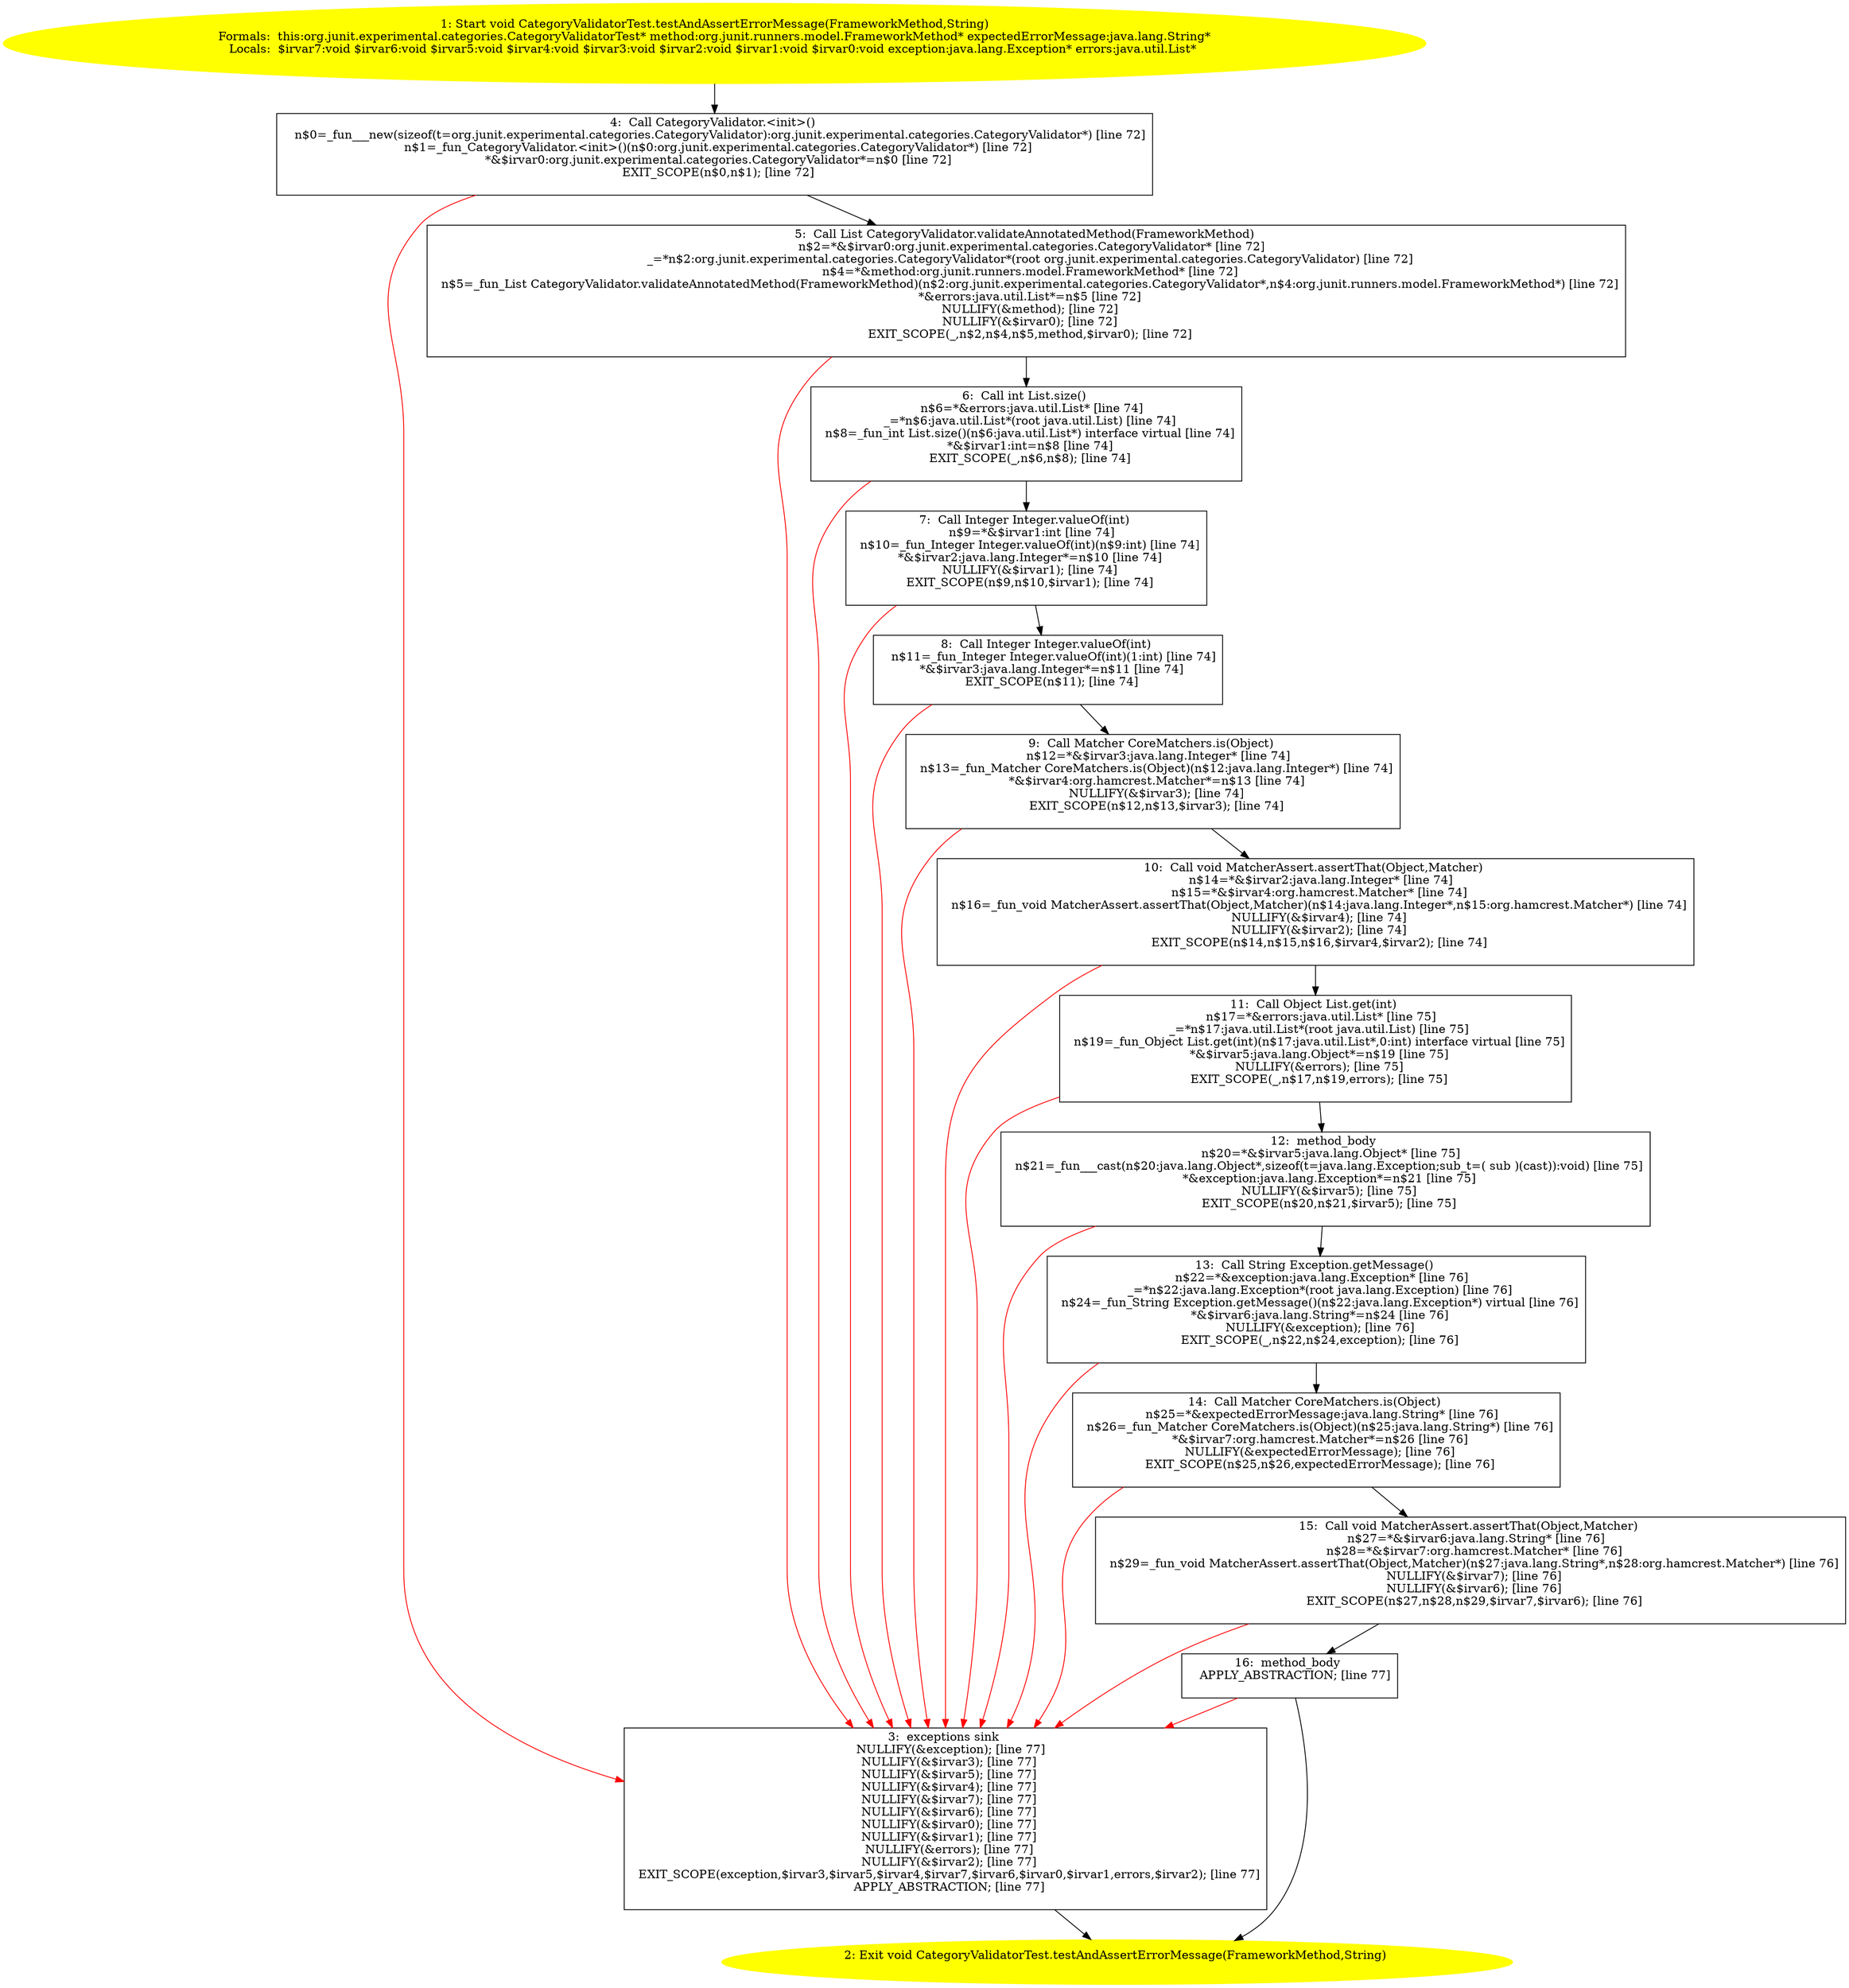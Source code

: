 /* @generated */
digraph cfg {
"org.junit.experimental.categories.CategoryValidatorTest.testAndAssertErrorMessage(org.junit.runners..60a98419de84f8eb7acab4fff2391903_1" [label="1: Start void CategoryValidatorTest.testAndAssertErrorMessage(FrameworkMethod,String)\nFormals:  this:org.junit.experimental.categories.CategoryValidatorTest* method:org.junit.runners.model.FrameworkMethod* expectedErrorMessage:java.lang.String*\nLocals:  $irvar7:void $irvar6:void $irvar5:void $irvar4:void $irvar3:void $irvar2:void $irvar1:void $irvar0:void exception:java.lang.Exception* errors:java.util.List* \n  " color=yellow style=filled]
	

	 "org.junit.experimental.categories.CategoryValidatorTest.testAndAssertErrorMessage(org.junit.runners..60a98419de84f8eb7acab4fff2391903_1" -> "org.junit.experimental.categories.CategoryValidatorTest.testAndAssertErrorMessage(org.junit.runners..60a98419de84f8eb7acab4fff2391903_4" ;
"org.junit.experimental.categories.CategoryValidatorTest.testAndAssertErrorMessage(org.junit.runners..60a98419de84f8eb7acab4fff2391903_2" [label="2: Exit void CategoryValidatorTest.testAndAssertErrorMessage(FrameworkMethod,String) \n  " color=yellow style=filled]
	

"org.junit.experimental.categories.CategoryValidatorTest.testAndAssertErrorMessage(org.junit.runners..60a98419de84f8eb7acab4fff2391903_3" [label="3:  exceptions sink \n   NULLIFY(&exception); [line 77]\n  NULLIFY(&$irvar3); [line 77]\n  NULLIFY(&$irvar5); [line 77]\n  NULLIFY(&$irvar4); [line 77]\n  NULLIFY(&$irvar7); [line 77]\n  NULLIFY(&$irvar6); [line 77]\n  NULLIFY(&$irvar0); [line 77]\n  NULLIFY(&$irvar1); [line 77]\n  NULLIFY(&errors); [line 77]\n  NULLIFY(&$irvar2); [line 77]\n  EXIT_SCOPE(exception,$irvar3,$irvar5,$irvar4,$irvar7,$irvar6,$irvar0,$irvar1,errors,$irvar2); [line 77]\n  APPLY_ABSTRACTION; [line 77]\n " shape="box"]
	

	 "org.junit.experimental.categories.CategoryValidatorTest.testAndAssertErrorMessage(org.junit.runners..60a98419de84f8eb7acab4fff2391903_3" -> "org.junit.experimental.categories.CategoryValidatorTest.testAndAssertErrorMessage(org.junit.runners..60a98419de84f8eb7acab4fff2391903_2" ;
"org.junit.experimental.categories.CategoryValidatorTest.testAndAssertErrorMessage(org.junit.runners..60a98419de84f8eb7acab4fff2391903_4" [label="4:  Call CategoryValidator.<init>() \n   n$0=_fun___new(sizeof(t=org.junit.experimental.categories.CategoryValidator):org.junit.experimental.categories.CategoryValidator*) [line 72]\n  n$1=_fun_CategoryValidator.<init>()(n$0:org.junit.experimental.categories.CategoryValidator*) [line 72]\n  *&$irvar0:org.junit.experimental.categories.CategoryValidator*=n$0 [line 72]\n  EXIT_SCOPE(n$0,n$1); [line 72]\n " shape="box"]
	

	 "org.junit.experimental.categories.CategoryValidatorTest.testAndAssertErrorMessage(org.junit.runners..60a98419de84f8eb7acab4fff2391903_4" -> "org.junit.experimental.categories.CategoryValidatorTest.testAndAssertErrorMessage(org.junit.runners..60a98419de84f8eb7acab4fff2391903_5" ;
	 "org.junit.experimental.categories.CategoryValidatorTest.testAndAssertErrorMessage(org.junit.runners..60a98419de84f8eb7acab4fff2391903_4" -> "org.junit.experimental.categories.CategoryValidatorTest.testAndAssertErrorMessage(org.junit.runners..60a98419de84f8eb7acab4fff2391903_3" [color="red" ];
"org.junit.experimental.categories.CategoryValidatorTest.testAndAssertErrorMessage(org.junit.runners..60a98419de84f8eb7acab4fff2391903_5" [label="5:  Call List CategoryValidator.validateAnnotatedMethod(FrameworkMethod) \n   n$2=*&$irvar0:org.junit.experimental.categories.CategoryValidator* [line 72]\n  _=*n$2:org.junit.experimental.categories.CategoryValidator*(root org.junit.experimental.categories.CategoryValidator) [line 72]\n  n$4=*&method:org.junit.runners.model.FrameworkMethod* [line 72]\n  n$5=_fun_List CategoryValidator.validateAnnotatedMethod(FrameworkMethod)(n$2:org.junit.experimental.categories.CategoryValidator*,n$4:org.junit.runners.model.FrameworkMethod*) [line 72]\n  *&errors:java.util.List*=n$5 [line 72]\n  NULLIFY(&method); [line 72]\n  NULLIFY(&$irvar0); [line 72]\n  EXIT_SCOPE(_,n$2,n$4,n$5,method,$irvar0); [line 72]\n " shape="box"]
	

	 "org.junit.experimental.categories.CategoryValidatorTest.testAndAssertErrorMessage(org.junit.runners..60a98419de84f8eb7acab4fff2391903_5" -> "org.junit.experimental.categories.CategoryValidatorTest.testAndAssertErrorMessage(org.junit.runners..60a98419de84f8eb7acab4fff2391903_6" ;
	 "org.junit.experimental.categories.CategoryValidatorTest.testAndAssertErrorMessage(org.junit.runners..60a98419de84f8eb7acab4fff2391903_5" -> "org.junit.experimental.categories.CategoryValidatorTest.testAndAssertErrorMessage(org.junit.runners..60a98419de84f8eb7acab4fff2391903_3" [color="red" ];
"org.junit.experimental.categories.CategoryValidatorTest.testAndAssertErrorMessage(org.junit.runners..60a98419de84f8eb7acab4fff2391903_6" [label="6:  Call int List.size() \n   n$6=*&errors:java.util.List* [line 74]\n  _=*n$6:java.util.List*(root java.util.List) [line 74]\n  n$8=_fun_int List.size()(n$6:java.util.List*) interface virtual [line 74]\n  *&$irvar1:int=n$8 [line 74]\n  EXIT_SCOPE(_,n$6,n$8); [line 74]\n " shape="box"]
	

	 "org.junit.experimental.categories.CategoryValidatorTest.testAndAssertErrorMessage(org.junit.runners..60a98419de84f8eb7acab4fff2391903_6" -> "org.junit.experimental.categories.CategoryValidatorTest.testAndAssertErrorMessage(org.junit.runners..60a98419de84f8eb7acab4fff2391903_7" ;
	 "org.junit.experimental.categories.CategoryValidatorTest.testAndAssertErrorMessage(org.junit.runners..60a98419de84f8eb7acab4fff2391903_6" -> "org.junit.experimental.categories.CategoryValidatorTest.testAndAssertErrorMessage(org.junit.runners..60a98419de84f8eb7acab4fff2391903_3" [color="red" ];
"org.junit.experimental.categories.CategoryValidatorTest.testAndAssertErrorMessage(org.junit.runners..60a98419de84f8eb7acab4fff2391903_7" [label="7:  Call Integer Integer.valueOf(int) \n   n$9=*&$irvar1:int [line 74]\n  n$10=_fun_Integer Integer.valueOf(int)(n$9:int) [line 74]\n  *&$irvar2:java.lang.Integer*=n$10 [line 74]\n  NULLIFY(&$irvar1); [line 74]\n  EXIT_SCOPE(n$9,n$10,$irvar1); [line 74]\n " shape="box"]
	

	 "org.junit.experimental.categories.CategoryValidatorTest.testAndAssertErrorMessage(org.junit.runners..60a98419de84f8eb7acab4fff2391903_7" -> "org.junit.experimental.categories.CategoryValidatorTest.testAndAssertErrorMessage(org.junit.runners..60a98419de84f8eb7acab4fff2391903_8" ;
	 "org.junit.experimental.categories.CategoryValidatorTest.testAndAssertErrorMessage(org.junit.runners..60a98419de84f8eb7acab4fff2391903_7" -> "org.junit.experimental.categories.CategoryValidatorTest.testAndAssertErrorMessage(org.junit.runners..60a98419de84f8eb7acab4fff2391903_3" [color="red" ];
"org.junit.experimental.categories.CategoryValidatorTest.testAndAssertErrorMessage(org.junit.runners..60a98419de84f8eb7acab4fff2391903_8" [label="8:  Call Integer Integer.valueOf(int) \n   n$11=_fun_Integer Integer.valueOf(int)(1:int) [line 74]\n  *&$irvar3:java.lang.Integer*=n$11 [line 74]\n  EXIT_SCOPE(n$11); [line 74]\n " shape="box"]
	

	 "org.junit.experimental.categories.CategoryValidatorTest.testAndAssertErrorMessage(org.junit.runners..60a98419de84f8eb7acab4fff2391903_8" -> "org.junit.experimental.categories.CategoryValidatorTest.testAndAssertErrorMessage(org.junit.runners..60a98419de84f8eb7acab4fff2391903_9" ;
	 "org.junit.experimental.categories.CategoryValidatorTest.testAndAssertErrorMessage(org.junit.runners..60a98419de84f8eb7acab4fff2391903_8" -> "org.junit.experimental.categories.CategoryValidatorTest.testAndAssertErrorMessage(org.junit.runners..60a98419de84f8eb7acab4fff2391903_3" [color="red" ];
"org.junit.experimental.categories.CategoryValidatorTest.testAndAssertErrorMessage(org.junit.runners..60a98419de84f8eb7acab4fff2391903_9" [label="9:  Call Matcher CoreMatchers.is(Object) \n   n$12=*&$irvar3:java.lang.Integer* [line 74]\n  n$13=_fun_Matcher CoreMatchers.is(Object)(n$12:java.lang.Integer*) [line 74]\n  *&$irvar4:org.hamcrest.Matcher*=n$13 [line 74]\n  NULLIFY(&$irvar3); [line 74]\n  EXIT_SCOPE(n$12,n$13,$irvar3); [line 74]\n " shape="box"]
	

	 "org.junit.experimental.categories.CategoryValidatorTest.testAndAssertErrorMessage(org.junit.runners..60a98419de84f8eb7acab4fff2391903_9" -> "org.junit.experimental.categories.CategoryValidatorTest.testAndAssertErrorMessage(org.junit.runners..60a98419de84f8eb7acab4fff2391903_10" ;
	 "org.junit.experimental.categories.CategoryValidatorTest.testAndAssertErrorMessage(org.junit.runners..60a98419de84f8eb7acab4fff2391903_9" -> "org.junit.experimental.categories.CategoryValidatorTest.testAndAssertErrorMessage(org.junit.runners..60a98419de84f8eb7acab4fff2391903_3" [color="red" ];
"org.junit.experimental.categories.CategoryValidatorTest.testAndAssertErrorMessage(org.junit.runners..60a98419de84f8eb7acab4fff2391903_10" [label="10:  Call void MatcherAssert.assertThat(Object,Matcher) \n   n$14=*&$irvar2:java.lang.Integer* [line 74]\n  n$15=*&$irvar4:org.hamcrest.Matcher* [line 74]\n  n$16=_fun_void MatcherAssert.assertThat(Object,Matcher)(n$14:java.lang.Integer*,n$15:org.hamcrest.Matcher*) [line 74]\n  NULLIFY(&$irvar4); [line 74]\n  NULLIFY(&$irvar2); [line 74]\n  EXIT_SCOPE(n$14,n$15,n$16,$irvar4,$irvar2); [line 74]\n " shape="box"]
	

	 "org.junit.experimental.categories.CategoryValidatorTest.testAndAssertErrorMessage(org.junit.runners..60a98419de84f8eb7acab4fff2391903_10" -> "org.junit.experimental.categories.CategoryValidatorTest.testAndAssertErrorMessage(org.junit.runners..60a98419de84f8eb7acab4fff2391903_11" ;
	 "org.junit.experimental.categories.CategoryValidatorTest.testAndAssertErrorMessage(org.junit.runners..60a98419de84f8eb7acab4fff2391903_10" -> "org.junit.experimental.categories.CategoryValidatorTest.testAndAssertErrorMessage(org.junit.runners..60a98419de84f8eb7acab4fff2391903_3" [color="red" ];
"org.junit.experimental.categories.CategoryValidatorTest.testAndAssertErrorMessage(org.junit.runners..60a98419de84f8eb7acab4fff2391903_11" [label="11:  Call Object List.get(int) \n   n$17=*&errors:java.util.List* [line 75]\n  _=*n$17:java.util.List*(root java.util.List) [line 75]\n  n$19=_fun_Object List.get(int)(n$17:java.util.List*,0:int) interface virtual [line 75]\n  *&$irvar5:java.lang.Object*=n$19 [line 75]\n  NULLIFY(&errors); [line 75]\n  EXIT_SCOPE(_,n$17,n$19,errors); [line 75]\n " shape="box"]
	

	 "org.junit.experimental.categories.CategoryValidatorTest.testAndAssertErrorMessage(org.junit.runners..60a98419de84f8eb7acab4fff2391903_11" -> "org.junit.experimental.categories.CategoryValidatorTest.testAndAssertErrorMessage(org.junit.runners..60a98419de84f8eb7acab4fff2391903_12" ;
	 "org.junit.experimental.categories.CategoryValidatorTest.testAndAssertErrorMessage(org.junit.runners..60a98419de84f8eb7acab4fff2391903_11" -> "org.junit.experimental.categories.CategoryValidatorTest.testAndAssertErrorMessage(org.junit.runners..60a98419de84f8eb7acab4fff2391903_3" [color="red" ];
"org.junit.experimental.categories.CategoryValidatorTest.testAndAssertErrorMessage(org.junit.runners..60a98419de84f8eb7acab4fff2391903_12" [label="12:  method_body \n   n$20=*&$irvar5:java.lang.Object* [line 75]\n  n$21=_fun___cast(n$20:java.lang.Object*,sizeof(t=java.lang.Exception;sub_t=( sub )(cast)):void) [line 75]\n  *&exception:java.lang.Exception*=n$21 [line 75]\n  NULLIFY(&$irvar5); [line 75]\n  EXIT_SCOPE(n$20,n$21,$irvar5); [line 75]\n " shape="box"]
	

	 "org.junit.experimental.categories.CategoryValidatorTest.testAndAssertErrorMessage(org.junit.runners..60a98419de84f8eb7acab4fff2391903_12" -> "org.junit.experimental.categories.CategoryValidatorTest.testAndAssertErrorMessage(org.junit.runners..60a98419de84f8eb7acab4fff2391903_13" ;
	 "org.junit.experimental.categories.CategoryValidatorTest.testAndAssertErrorMessage(org.junit.runners..60a98419de84f8eb7acab4fff2391903_12" -> "org.junit.experimental.categories.CategoryValidatorTest.testAndAssertErrorMessage(org.junit.runners..60a98419de84f8eb7acab4fff2391903_3" [color="red" ];
"org.junit.experimental.categories.CategoryValidatorTest.testAndAssertErrorMessage(org.junit.runners..60a98419de84f8eb7acab4fff2391903_13" [label="13:  Call String Exception.getMessage() \n   n$22=*&exception:java.lang.Exception* [line 76]\n  _=*n$22:java.lang.Exception*(root java.lang.Exception) [line 76]\n  n$24=_fun_String Exception.getMessage()(n$22:java.lang.Exception*) virtual [line 76]\n  *&$irvar6:java.lang.String*=n$24 [line 76]\n  NULLIFY(&exception); [line 76]\n  EXIT_SCOPE(_,n$22,n$24,exception); [line 76]\n " shape="box"]
	

	 "org.junit.experimental.categories.CategoryValidatorTest.testAndAssertErrorMessage(org.junit.runners..60a98419de84f8eb7acab4fff2391903_13" -> "org.junit.experimental.categories.CategoryValidatorTest.testAndAssertErrorMessage(org.junit.runners..60a98419de84f8eb7acab4fff2391903_14" ;
	 "org.junit.experimental.categories.CategoryValidatorTest.testAndAssertErrorMessage(org.junit.runners..60a98419de84f8eb7acab4fff2391903_13" -> "org.junit.experimental.categories.CategoryValidatorTest.testAndAssertErrorMessage(org.junit.runners..60a98419de84f8eb7acab4fff2391903_3" [color="red" ];
"org.junit.experimental.categories.CategoryValidatorTest.testAndAssertErrorMessage(org.junit.runners..60a98419de84f8eb7acab4fff2391903_14" [label="14:  Call Matcher CoreMatchers.is(Object) \n   n$25=*&expectedErrorMessage:java.lang.String* [line 76]\n  n$26=_fun_Matcher CoreMatchers.is(Object)(n$25:java.lang.String*) [line 76]\n  *&$irvar7:org.hamcrest.Matcher*=n$26 [line 76]\n  NULLIFY(&expectedErrorMessage); [line 76]\n  EXIT_SCOPE(n$25,n$26,expectedErrorMessage); [line 76]\n " shape="box"]
	

	 "org.junit.experimental.categories.CategoryValidatorTest.testAndAssertErrorMessage(org.junit.runners..60a98419de84f8eb7acab4fff2391903_14" -> "org.junit.experimental.categories.CategoryValidatorTest.testAndAssertErrorMessage(org.junit.runners..60a98419de84f8eb7acab4fff2391903_15" ;
	 "org.junit.experimental.categories.CategoryValidatorTest.testAndAssertErrorMessage(org.junit.runners..60a98419de84f8eb7acab4fff2391903_14" -> "org.junit.experimental.categories.CategoryValidatorTest.testAndAssertErrorMessage(org.junit.runners..60a98419de84f8eb7acab4fff2391903_3" [color="red" ];
"org.junit.experimental.categories.CategoryValidatorTest.testAndAssertErrorMessage(org.junit.runners..60a98419de84f8eb7acab4fff2391903_15" [label="15:  Call void MatcherAssert.assertThat(Object,Matcher) \n   n$27=*&$irvar6:java.lang.String* [line 76]\n  n$28=*&$irvar7:org.hamcrest.Matcher* [line 76]\n  n$29=_fun_void MatcherAssert.assertThat(Object,Matcher)(n$27:java.lang.String*,n$28:org.hamcrest.Matcher*) [line 76]\n  NULLIFY(&$irvar7); [line 76]\n  NULLIFY(&$irvar6); [line 76]\n  EXIT_SCOPE(n$27,n$28,n$29,$irvar7,$irvar6); [line 76]\n " shape="box"]
	

	 "org.junit.experimental.categories.CategoryValidatorTest.testAndAssertErrorMessage(org.junit.runners..60a98419de84f8eb7acab4fff2391903_15" -> "org.junit.experimental.categories.CategoryValidatorTest.testAndAssertErrorMessage(org.junit.runners..60a98419de84f8eb7acab4fff2391903_16" ;
	 "org.junit.experimental.categories.CategoryValidatorTest.testAndAssertErrorMessage(org.junit.runners..60a98419de84f8eb7acab4fff2391903_15" -> "org.junit.experimental.categories.CategoryValidatorTest.testAndAssertErrorMessage(org.junit.runners..60a98419de84f8eb7acab4fff2391903_3" [color="red" ];
"org.junit.experimental.categories.CategoryValidatorTest.testAndAssertErrorMessage(org.junit.runners..60a98419de84f8eb7acab4fff2391903_16" [label="16:  method_body \n   APPLY_ABSTRACTION; [line 77]\n " shape="box"]
	

	 "org.junit.experimental.categories.CategoryValidatorTest.testAndAssertErrorMessage(org.junit.runners..60a98419de84f8eb7acab4fff2391903_16" -> "org.junit.experimental.categories.CategoryValidatorTest.testAndAssertErrorMessage(org.junit.runners..60a98419de84f8eb7acab4fff2391903_2" ;
	 "org.junit.experimental.categories.CategoryValidatorTest.testAndAssertErrorMessage(org.junit.runners..60a98419de84f8eb7acab4fff2391903_16" -> "org.junit.experimental.categories.CategoryValidatorTest.testAndAssertErrorMessage(org.junit.runners..60a98419de84f8eb7acab4fff2391903_3" [color="red" ];
}
